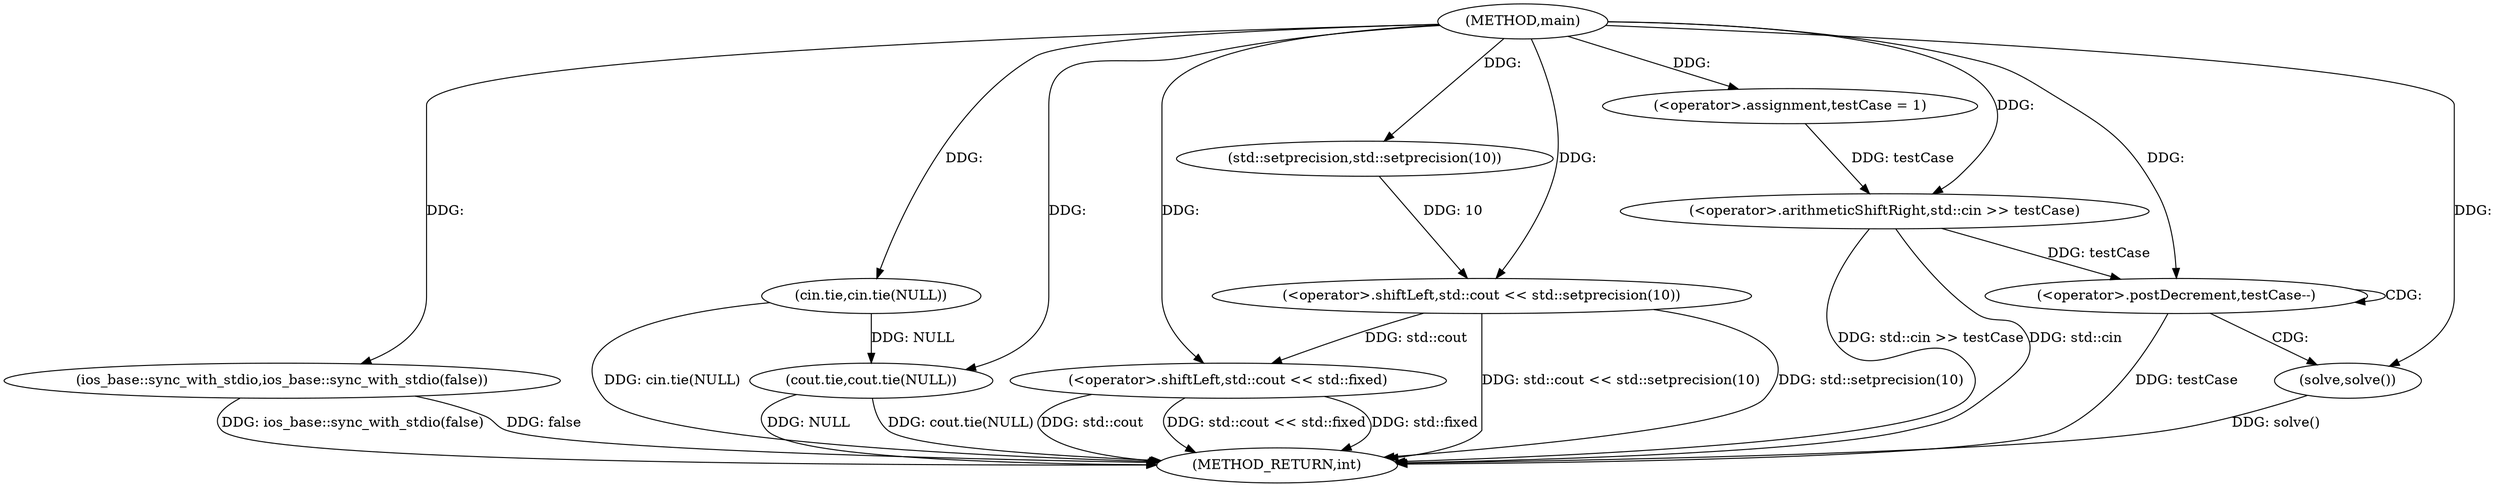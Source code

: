 digraph "main" {  
"1000164" [label = "(METHOD,main)" ]
"1000191" [label = "(METHOD_RETURN,int)" ]
"1000166" [label = "(ios_base::sync_with_stdio,ios_base::sync_with_stdio(false))" ]
"1000168" [label = "(<operator>.shiftLeft,std::cout << std::setprecision(10))" ]
"1000172" [label = "(<operator>.shiftLeft,std::cout << std::fixed)" ]
"1000175" [label = "(cin.tie,cin.tie(NULL))" ]
"1000177" [label = "(cout.tie,cout.tie(NULL))" ]
"1000180" [label = "(<operator>.assignment,testCase = 1)" ]
"1000183" [label = "(<operator>.arithmeticShiftRight,std::cin >> testCase)" ]
"1000187" [label = "(<operator>.postDecrement,testCase--)" ]
"1000170" [label = "(std::setprecision,std::setprecision(10))" ]
"1000190" [label = "(solve,solve())" ]
  "1000166" -> "1000191"  [ label = "DDG: ios_base::sync_with_stdio(false)"] 
  "1000168" -> "1000191"  [ label = "DDG: std::setprecision(10)"] 
  "1000168" -> "1000191"  [ label = "DDG: std::cout << std::setprecision(10)"] 
  "1000172" -> "1000191"  [ label = "DDG: std::cout"] 
  "1000172" -> "1000191"  [ label = "DDG: std::cout << std::fixed"] 
  "1000175" -> "1000191"  [ label = "DDG: cin.tie(NULL)"] 
  "1000177" -> "1000191"  [ label = "DDG: NULL"] 
  "1000177" -> "1000191"  [ label = "DDG: cout.tie(NULL)"] 
  "1000183" -> "1000191"  [ label = "DDG: std::cin >> testCase"] 
  "1000187" -> "1000191"  [ label = "DDG: testCase"] 
  "1000190" -> "1000191"  [ label = "DDG: solve()"] 
  "1000183" -> "1000191"  [ label = "DDG: std::cin"] 
  "1000172" -> "1000191"  [ label = "DDG: std::fixed"] 
  "1000166" -> "1000191"  [ label = "DDG: false"] 
  "1000164" -> "1000180"  [ label = "DDG: "] 
  "1000164" -> "1000166"  [ label = "DDG: "] 
  "1000164" -> "1000168"  [ label = "DDG: "] 
  "1000170" -> "1000168"  [ label = "DDG: 10"] 
  "1000168" -> "1000172"  [ label = "DDG: std::cout"] 
  "1000164" -> "1000172"  [ label = "DDG: "] 
  "1000164" -> "1000175"  [ label = "DDG: "] 
  "1000175" -> "1000177"  [ label = "DDG: NULL"] 
  "1000164" -> "1000177"  [ label = "DDG: "] 
  "1000164" -> "1000183"  [ label = "DDG: "] 
  "1000180" -> "1000183"  [ label = "DDG: testCase"] 
  "1000164" -> "1000170"  [ label = "DDG: "] 
  "1000183" -> "1000187"  [ label = "DDG: testCase"] 
  "1000164" -> "1000187"  [ label = "DDG: "] 
  "1000164" -> "1000190"  [ label = "DDG: "] 
  "1000187" -> "1000190"  [ label = "CDG: "] 
  "1000187" -> "1000187"  [ label = "CDG: "] 
}
